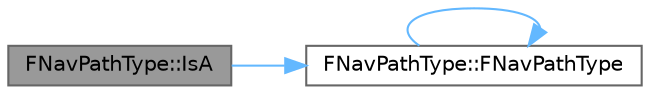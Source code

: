digraph "FNavPathType::IsA"
{
 // INTERACTIVE_SVG=YES
 // LATEX_PDF_SIZE
  bgcolor="transparent";
  edge [fontname=Helvetica,fontsize=10,labelfontname=Helvetica,labelfontsize=10];
  node [fontname=Helvetica,fontsize=10,shape=box,height=0.2,width=0.4];
  rankdir="LR";
  Node1 [id="Node000001",label="FNavPathType::IsA",height=0.2,width=0.4,color="gray40", fillcolor="grey60", style="filled", fontcolor="black",tooltip=" "];
  Node1 -> Node2 [id="edge1_Node000001_Node000002",color="steelblue1",style="solid",tooltip=" "];
  Node2 [id="Node000002",label="FNavPathType::FNavPathType",height=0.2,width=0.4,color="grey40", fillcolor="white", style="filled",URL="$d5/d55/structFNavPathType.html#abe417d9164ffae3253fa4c2c2991cc0a",tooltip=" "];
  Node2 -> Node2 [id="edge2_Node000002_Node000002",color="steelblue1",style="solid",tooltip=" "];
}

